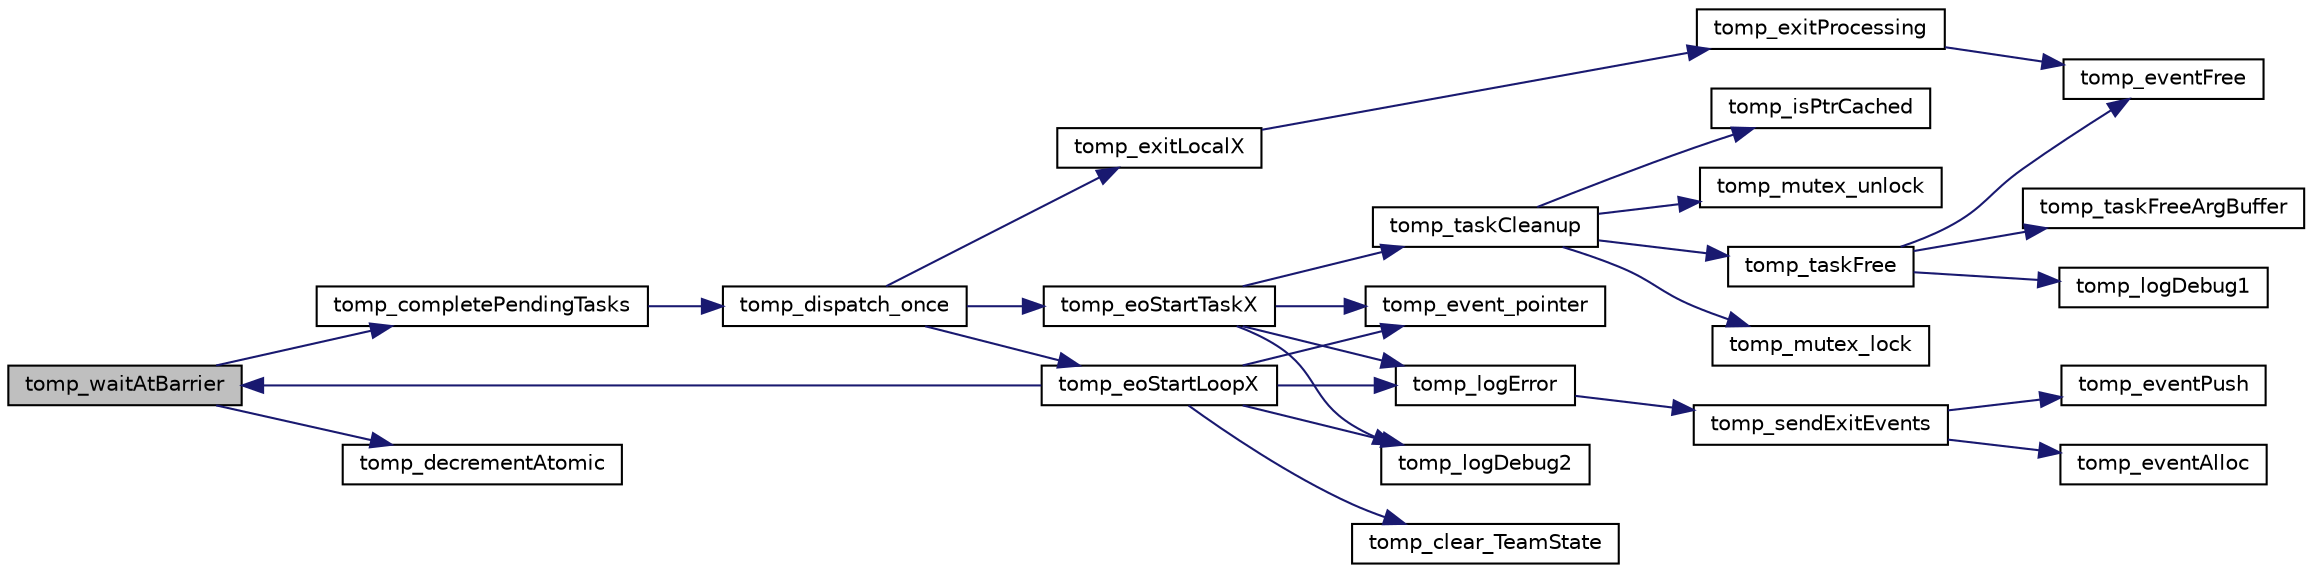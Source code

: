 digraph "tomp_waitAtBarrier"
{
  edge [fontname="Helvetica",fontsize="10",labelfontname="Helvetica",labelfontsize="10"];
  node [fontname="Helvetica",fontsize="10",shape=record];
  rankdir="LR";
  Node1 [label="tomp_waitAtBarrier",height=0.2,width=0.4,color="black", fillcolor="grey75", style="filled", fontcolor="black"];
  Node1 -> Node2 [color="midnightblue",fontsize="10",style="solid",fontname="Helvetica"];
  Node2 [label="tomp_completePendingTasks",height=0.2,width=0.4,color="black", fillcolor="white", style="filled",URL="$tomp__util_8h.html#a3aa28741c3c778eb6bf98fcb6a5acd64",tooltip="Complete all explicit tasks generated upto the implicit/explicit barrier. "];
  Node2 -> Node3 [color="midnightblue",fontsize="10",style="solid",fontname="Helvetica"];
  Node3 [label="tomp_dispatch_once",height=0.2,width=0.4,color="black", fillcolor="white", style="filled",URL="$tomp__dispatch_8c.html#ae6950591d2e87e30c43306b0230749e3",tooltip="OpenMP dispatch function. "];
  Node3 -> Node4 [color="midnightblue",fontsize="10",style="solid",fontname="Helvetica"];
  Node4 [label="tomp_exitLocalX",height=0.2,width=0.4,color="black", fillcolor="white", style="filled",URL="$tomp__dispatch_8c.html#a001005d48036c2735c7e895aeac19362",tooltip="Called by the worker cores (only) during program termination. "];
  Node4 -> Node5 [color="midnightblue",fontsize="10",style="solid",fontname="Helvetica"];
  Node5 [label="tomp_exitProcessing",height=0.2,width=0.4,color="black", fillcolor="white", style="filled",URL="$tomp__init_8c.html#a6e39b868e8835dc9a9136ebce631c562",tooltip="Called by all cores (master & workers) before exit. "];
  Node5 -> Node6 [color="midnightblue",fontsize="10",style="solid",fontname="Helvetica"];
  Node6 [label="tomp_eventFree",height=0.2,width=0.4,color="black", fillcolor="white", style="filled",URL="$tomp__qmss_8h.html#ac12fe629f3b0e5cef7d8b3a6598bba93",tooltip="Free a buffer allocated from the TOMP free queue. "];
  Node3 -> Node7 [color="midnightblue",fontsize="10",style="solid",fontname="Helvetica"];
  Node7 [label="tomp_eoStartLoopX",height=0.2,width=0.4,color="black", fillcolor="white", style="filled",URL="$tomp__parallel_8c.html#ae6edb0e88c95c0020c4008993e399407",tooltip="Function executed by the worker cores when they pull an event from the workshare queue. "];
  Node7 -> Node8 [color="midnightblue",fontsize="10",style="solid",fontname="Helvetica"];
  Node8 [label="tomp_event_pointer",height=0.2,width=0.4,color="black", fillcolor="white", style="filled",URL="$tomp__qmss_8h.html#a42c9d5631150fcd4759bcbfb062606ad",tooltip="Extract the storage buffer from an event. "];
  Node7 -> Node9 [color="midnightblue",fontsize="10",style="solid",fontname="Helvetica"];
  Node9 [label="tomp_logError",height=0.2,width=0.4,color="black", fillcolor="white", style="filled",URL="$tomp__log_8h.html#a50d90fef4d288c6c7ca380ebd9b5c21f",tooltip="Log an error message along with file name and line number and terminate execution. "];
  Node9 -> Node10 [color="midnightblue",fontsize="10",style="solid",fontname="Helvetica"];
  Node10 [label="tomp_sendExitEvents",height=0.2,width=0.4,color="black", fillcolor="white", style="filled",URL="$tomp__log_8h.html#acd94e3cbc027bd2fd6b5b4801d6e4686",tooltip="Terminate program across cores by sending events to the exit queue. "];
  Node10 -> Node11 [color="midnightblue",fontsize="10",style="solid",fontname="Helvetica"];
  Node11 [label="tomp_eventAlloc",height=0.2,width=0.4,color="black", fillcolor="white", style="filled",URL="$tomp__qmss_8h.html#a9bb08ae9b3b1b51e73df07452cb80d57",tooltip="Allocate a buffer from the TOMP free queue. "];
  Node10 -> Node12 [color="midnightblue",fontsize="10",style="solid",fontname="Helvetica"];
  Node12 [label="tomp_eventPush",height=0.2,width=0.4,color="black", fillcolor="white", style="filled",URL="$tomp__qmss_8h.html#ae9dbc3ed95d68c0da3756cf7002496f8",tooltip="Push an event onto the tail of the specified queue. "];
  Node7 -> Node13 [color="midnightblue",fontsize="10",style="solid",fontname="Helvetica"];
  Node13 [label="tomp_clear_TeamState",height=0.2,width=0.4,color="black", fillcolor="white", style="filled",URL="$tomp__parallel_8h.html#a8f67d78bc873ad873382e87b94c4d0dc",tooltip="Reset a tomp_teamState variable. "];
  Node7 -> Node14 [color="midnightblue",fontsize="10",style="solid",fontname="Helvetica"];
  Node14 [label="tomp_logDebug2",height=0.2,width=0.4,color="black", fillcolor="white", style="filled",URL="$tomp__log_8h.html#a2157a320d6b16f74e8719108d1fcdd63",tooltip="Log a debug message with a format string and 2 integer arguments. "];
  Node7 -> Node1 [color="midnightblue",fontsize="10",style="solid",fontname="Helvetica"];
  Node3 -> Node15 [color="midnightblue",fontsize="10",style="solid",fontname="Helvetica"];
  Node15 [label="tomp_eoStartTaskX",height=0.2,width=0.4,color="black", fillcolor="white", style="filled",URL="$tomp__parallel_8h.html#ae46e584f357432c46f6944af64ab4b9a",tooltip="Function executed by the worker cores when they pull an event from the task queue. "];
  Node15 -> Node8 [color="midnightblue",fontsize="10",style="solid",fontname="Helvetica"];
  Node15 -> Node9 [color="midnightblue",fontsize="10",style="solid",fontname="Helvetica"];
  Node15 -> Node14 [color="midnightblue",fontsize="10",style="solid",fontname="Helvetica"];
  Node15 -> Node16 [color="midnightblue",fontsize="10",style="solid",fontname="Helvetica"];
  Node16 [label="tomp_taskCleanup",height=0.2,width=0.4,color="black", fillcolor="white", style="filled",URL="$tomp__task_8c.html#a9fd32440b6aeef7f82ca050e86ac92bb",tooltip="Performs book-keeping activities on completion of task execution. "];
  Node16 -> Node17 [color="midnightblue",fontsize="10",style="solid",fontname="Helvetica"];
  Node17 [label="tomp_mutex_lock",height=0.2,width=0.4,color="black", fillcolor="white", style="filled",URL="$tomp__util_8h.html#a1a0208b1df579d51b0779ec296240325",tooltip="Wrapper for acquiring a hardware semaphore. "];
  Node16 -> Node18 [color="midnightblue",fontsize="10",style="solid",fontname="Helvetica"];
  Node18 [label="tomp_isPtrCached",height=0.2,width=0.4,color="black", fillcolor="white", style="filled",URL="$tomp__util_8h.html#ad4d22383f64c71f91a7e97ee5eee869a",tooltip="Returns true if ptr points to an object in cached memory. "];
  Node16 -> Node19 [color="midnightblue",fontsize="10",style="solid",fontname="Helvetica"];
  Node19 [label="tomp_taskFree",height=0.2,width=0.4,color="black", fillcolor="white", style="filled",URL="$tomp__task_8c.html#aca227d49e1d8ff1d2dd97235d4dc3063",tooltip="Free up memory allocated for an explicit task. "];
  Node19 -> Node20 [color="midnightblue",fontsize="10",style="solid",fontname="Helvetica"];
  Node20 [label="tomp_logDebug1",height=0.2,width=0.4,color="black", fillcolor="white", style="filled",URL="$tomp__log_8h.html#a13d4d406f465d176596a32a33ba963d5",tooltip="Log a debug message with a format string and 1 integer argument. "];
  Node19 -> Node21 [color="midnightblue",fontsize="10",style="solid",fontname="Helvetica"];
  Node21 [label="tomp_taskFreeArgBuffer",height=0.2,width=0.4,color="black", fillcolor="white", style="filled",URL="$tomp__task_8c.html#a31c223454df69886f0e8f0629c387308",tooltip="Free up memory allocated for the task argument buffer. "];
  Node19 -> Node6 [color="midnightblue",fontsize="10",style="solid",fontname="Helvetica"];
  Node16 -> Node22 [color="midnightblue",fontsize="10",style="solid",fontname="Helvetica"];
  Node22 [label="tomp_mutex_unlock",height=0.2,width=0.4,color="black", fillcolor="white", style="filled",URL="$tomp__util_8h.html#a69926a09ecd571565b04308650548ca1",tooltip="Wrapper for releasing a hardware semaphore. "];
  Node1 -> Node23 [color="midnightblue",fontsize="10",style="solid",fontname="Helvetica"];
  Node23 [label="tomp_decrementAtomic",height=0.2,width=0.4,color="black", fillcolor="white", style="filled",URL="$tomp__util_8h.html#ab1a9a52667afb1dfa8ee9301aa972aab",tooltip="Atomic decrement of an integer value stored in non-cacheable memory. "];
}
